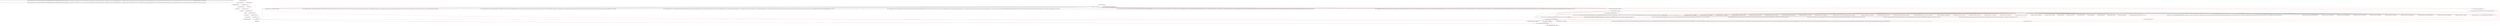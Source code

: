 strict digraph G {
ratio=compress;
"http://pagead2.googlesyndication.com/activeview?id=osdim&avi=BxZDAXnsmVePcO-bHwQG7p4HQBQAAAAAQATgByAECwAIC4AIAyAOZBOAEAaAGFMITAxCAAQ&ti=1&adk=370839839&p=199,1238,449,1538&tos=1052,0,0,0,0&mtos=1052,1052,1052,1052,1052&rs=3&ht=0&tfs=107&tls=1159&fp=correlator%3D2057920655130624%26eid%3D108809021%252C108809030%26iu%3D%252F479%252Fabt.homepage%252Fhomepage_www%252Fbillboard%26oid%3D3%26url%3Dhttp%253A%252F%252Fwww.about.com%252F&afp=%26output%3Djson_html%26impl%3Dfif%26dt%3D1434977365211%26adx%3D1238%26ady%3D199%26ifi%3D1%26flash%3D18.0.0&tmo=2&tme=2&tdl=34&abd=0-0-6&r=u&bs=1840,1076&bos=1855,1176&ps=1840,5725&ss=1920,1200&tt=1054&pt=106&deb=1-1-1-5-6-5&tvt=1053&uc=6" -> "http://pagead2.googlesyndication.com/activeview?id=osdim&avi=BxZDAXnsmVePcO-bHwQG7p4HQBQAAAAAQATgByAECwAIC4AIAyAOZBOAEAaAGFMITAxCAAQ&ti=1&adk=370839839&p=199,1238,449,1538&tos=1052,0,0,0,0&mtos=1052,1052,1052,1052,1052&rs=3&ht=0&tfs=107&tls=1159&fp=correlator%3D2057920655130624%26eid%3D108809021%252C108809030%26iu%3D%252F479%252Fabt.homepage%252Fhomepage_www%252Fbillboard%26oid%3D3%26url%3Dhttp%253A%252F%252Fwww.about.com%252F&afp=%26output%3Djson_html%26impl%3Dfif%26dt%3D1434977365211%26adx%3D1238%26ady%3D199%26ifi%3D1%26flash%3D18.0.0&tmo=2&tme=2&tdl=34&abd=0-0-6&r=u&bs=1840,1076&bos=1855,1176&ps=1840,5725&ss=1920,1200&tt=1054&pt=106&deb=1-1-1-5-6-5&tvt=1053&uc=6";
"http://www.about.com/---11109:end" -> "http://ad.crwdcntrl.net/5/c=5047/pe=y/var=ccauds";
"http://www.about.com/---11109:end" -> "http://c.amazon-adsystem.com/aax2/amzn_ads.js";
"http://www.about.com/---30:11094" -> "http://fj.about.com/css/1.27.1/cache/eNp1UltOAzEMvBBoz0ARFR-FIigH8CZu1iKNV7a3j9sT2O5HkvYnUWbieDwZp9p53MMUrRNUtAeXETdAShi1g54nexzdP6qjkGEFLsVXsob3nEwLxC4j1reCkK-xfjLjpNVrcigRjdAXgMsNMTXyJqNIRlhWExZH8NqF0Z78d6LmhT9SwEdKP82UIXIP8R2OXYJjD1KQfESJcCmHu2woZSvnvRxAdcPgUeomB9B5uY2u6Yx-PcVY-sOOIHY6gOBqdrT5ufbKyzl76NHflfCFIG5Y8bmgBz7gBwSsgsEWKQz2mtnbzPMct7uqtqPRDeFLu51ksZRCQZ7IB7Sm5prsTz61UUWwSdDveCRX5sSB8KSVwgXczv_b2Ir4xoJVftlQrlsu-AXV-lQ9.min.css";
"http://fj.about.com/js/1.27.1/cache/eNrLKtZPSU1LLM0p0c_JTNJPzs_Pzkwt1slCFS4tyczJLMEikZiUX1riHhCCLI7DjNz8lNSivMyqIgDOayt_.min.js" -> "http://www.about.com/---30:11094";
"http://www.about.com/---30:11094" -> "http://f.tqn.com/y/southernfood/1/T/3/8/5/toasted-bread-crumbs-18.jpg";
"http://www.about.com/---30:11094" -> "http://f.tqn.com/y/create/1/U/_/x/S/-/96614702.jpg";
"http://www.about.com/---30:11094" -> "http://f.tqn.com/y/create/1/U/Z/C/T/-/86063923-crop.jpg";
"http://www.about.com/---30:11094" -> "http://f.tqn.com/y/create/1/X/X/C/T/-/175822472-crop.jpg";
"http://www.about.com/---30:11094" -> "http://f.tqn.com/y/create/1/X/c/C/T/-/533766329.jpg";
"http://www.about.com/---30:11094" -> "http://f.tqn.com/y/gardening/1/Y/C/O/1/83107331.jpg";
"http://www.about.com/---30:11094" -> "http://f.tqn.com/y/interiordec/1/Y/L/Y/2/wallpaper-crop-2.jpg";
"http://www.about.com/---30:11094" -> "http://f.tqn.com/y/livingrooms/1/Y/3/3/-/-/Bright-Sofa-and-Pillows.jpg";
"http://www.about.com/---30:11094" -> "http://f.tqn.com/y/culinaryarts/1/Y/d/d/-/-/egg-carton-2500.jpg";
"http://www.about.com/---30:11094" -> "http://f.tqn.com/y/localfoods/1/Y/l/b/-/-/radishes.jpg";
"http://www.about.com/---30:11094" -> "http://f.tqn.com/y/sandwiches/1/Y/7/-/-/-/avocado-and-soft-boiled-grilled-cheese-with-sriracha.png";
"http://www.about.com/---30:11094" -> "http://f.tqn.com/y/altmedicine/1/Y/i/P/126372518.jpg";
"http://www.about.com/---30:11094" -> "http://f.tqn.com/y/menshealth/1/Y/J/6/107232369-1.jpg";
"http://www.about.com/---30:11094" -> "http://f.tqn.com/y/nutrition/1/Y/G/W/118826235.jpg";
"http://www.about.com/---30:11094" -> "http://f.tqn.com/y/teenfashion/1/Y/f/q/-/-/00097099-02-crop.jpg";
"http://www.about.com/---30:11094" -> "http://f.tqn.com/y/beauty/1/Y/m/2/2/braids-2-crop.jpg";
"http://www.about.com/---30:11094" -> "http://f.tqn.com/y/budgetstyle/1/Y/l/R/-/-/Look17-crop2.jpg";
"http://www.about.com/---30:11094" -> "http://f.tqn.com/y/entrepreneurs/1/Y/e/4/siliconvalley40.jpg";
"http://www.about.com/---30:11094" -> "http://f.tqn.com/y/couponing/1/Y/7/x/1/494877825.jpg";
"http://www.about.com/---30:11094" -> "http://f.tqn.com/y/mortgages/1/Y/b/-/-/-/536455551.jpg";
"http://www.about.com/---30:11094" -> "http://f.tqn.com/y/freelancewrite/1/Y/e/2/-/-/concept-of-success-and-ambition-of-a-winner-businessman.jpg";
"http://www.about.com/---30:11094" -> "http://f.tqn.com/y/fictionwriting/1/Y/r/D/7-2-thumbnail.gif";
"http://www.about.com/---30:11094" -> "http://f.tqn.com/y/modeling/1/Y/E/3/-/-/544540387.jpg";
"http://www.about.com/---30:11094" -> "http://f.tqn.com/y/netsecurity/1/Y/H/J/Stalker_PeterDazeley_Getty.jpg";
"http://www.about.com/---30:11094" -> "http://f.tqn.com/y/mobilephotography/1/Y/M/3/-/-/WP_20130824_11_33_24_Pro.jpg";
"http://www.about.com/---30:11094" -> "http://f.tqn.com/y/netforbeginners/1/Y/h/_/493602237.jpg";
"http://www.about.com/---30:11094" -> "http://f.tqn.com/y/forestry/1/Y/f/8/1/148847370.jpg";
"http://www.about.com/---30:11094" -> "http://f.tqn.com/y/create/1/Y/n/B/T/-/475158511-1-.jpg";
"http://www.about.com/---30:11094" -> "http://f.tqn.com/y/teaching/1/Y/U/4/-/-/166346381.jpg";
"http://www.about.com/---30:11094" -> "http://f.tqn.com/y/hotels/1/Y/Z/_/3/image-accueil.jpg";
"http://www.about.com/---30:11094" -> "http://f.tqn.com/y/resorts/1/Y/q/2/-/-/key-west-crop.jpg";
"http://www.about.com/---30:11094" -> "http://f.tqn.com/y/gofrance/1/Y/b/Q/stdid4623.jpg";
"http://c.amazon-adsystem.com/aax2/amzn_ads.js" -> "http://aax.amazon-adsystem.com/e/dtb/bid?src=3222&u=http%3A%2F%2Fwww.about.com%2F&cb=1551668";
"http://www.about.com/---11109:end" -> "http://www.googletagmanager.com/gtm.js?id=GTM-W82XPQ";
"http://www.googletagservices.com/tag/js/gpt.js" -> "http://partner.googleadservices.com/gpt/pubads_impl_58.js";
"http://www.googletagservices.com/tag/js/gpt.js" -> "http://www.googletagservices.com/tag/js/check_359604.js";
"http://www.googletagservices.com/tag/js/gpt.js" -> "http://fj.about.com/js/1.27.1/cache/eNrLKtZPSU1LLM0p0c_JTNJPzs_Pzkwt1slCFS4tyczJLMEikZiUX1riHhCCLI7DjNz8lNSivMyqIgDOayt_.min.js";
"http://www.about.com/---30:11094" -> "http://fj.about.com/image/1.27.1/about.png";
"http://www.about.com/---11109:end" -> "http://fj.about.com/font/1.27.1/DuplicateSlab-Medium-Web.woff";
"http://partner.googleadservices.com/gpt/pubads_impl_58.js" -> "http://fj.about.com/image/1.27.1/footer-about.png";
"http://partner.googleadservices.com/gpt/pubads_impl_58.js" -> "http://pubads.g.doubleclick.net/gampad/ads?gdfp_req=1&correlator=3309193942532096&output=json_html&callback=callbackProxy&impl=fif&eid=108809021%2C108809034&sfv=1-0-2&iu=%2F479%2Fabt.homepage%2Fhomepage_www%2Fbillboard&sz=300x250%7C300x600%7C300x1050&scp=pos%3Datf%26tile%3D0&cust_params=pc%3D1%26site%3Dwww%26chanid%3Dprimedia_www%2520tt19%26w%3D1280%26inf%3D0%26chan%3Dhomepage%26aid%3D%26ugc%3D0%26syn%3Dabout%26t%3D19%26bt%3D%26bts%3D99%252C31%252C99%252C99%252C24%252C99%252C99%26ab%3D99%252C31%252C99%252C99%252C24%252C99%252C99%26dc_ref%3Dhttp%25253A%25252F%25252Fwww.about.com%25252F%26hgt%3D1200&cookie=ID%3D3c8499890e2561f9%3AT%3D1428585310%3AS%3DALNI_MYfIKhMxqIWxTbvvaaiKfrgL8XQLQ&lmt=1434977370&dt=1434977370286&cc=100&frm=20&biw=1840&bih=1076&oid=3&adx=1238&ady=199&adk=370839839&gut=v2&ifi=1&u_tz=-240&u_his=2&u_java=true&u_h=1200&u_w=1920&u_ah=1176&u_aw=1855&u_cd=24&u_nplug=6&u_nmime=8&u_sd=1&flash=18.0.0&url=http%3A%2F%2Fwww.about.com%2F&vrg=58&vrp=58&ga_vid=1994407652.1434977365&ga_sid=1434977370&ga_hid=415469210";
"http://www.googletagmanager.com/gtm.js?id=GTM-W82XPQ" -> "http://www.google-analytics.com/analytics.js";
"http://fj.about.com/js/1.27.1/cache/eNqFUVFOwzAMvRBS78CkCqQNPnYCN_EaFycujgMbp6dTkWhCJX4sy-_5-dmecufxAoWtYxq66b2g3h6mugqDFGuLFlTMGHfJT5RN_gqt8kf4uh0F_BYtByb31vJnBodB2KNuIUqGmoC7YrSGXXQpoK5RsZrGPw6eI4yYt8jIMgC_wMdvNoD-z-gRrDRTIuQ19HRF3xeubGZxdDcprkRMdg6guNt9RlAXqtZZjGkM9shFdzTzXet1NpJULRck4rxsbIrJUxrbcw_XzNTc2oFKyVhbRzxJ7TbhZ2a05fKbtNWPQOwC1n--iMb8DZ729wA.min.js" -> "data:image/png;base64,iVBORw0KGgoAAAANSUhEUgAAAAEAAAABCAYAAAAfFcSJAAAAAXNSR0IArs4c6QAAAARnQU1BAACxjwv8YQUAAAAJcEhZcwAADsQAAA7EAZUrDhsAAAANSURBVBhXYzh8+PB/AAffA0nNPuCLAAAAAElFTkSuQmCC";
"http://fj.about.com/js/1.27.1/cache/eNqFUVFOwzAMvRBS78CkCqQNPnYCN_EaFycujgMbp6dTkWhCJX4sy-_5-dmecufxAoWtYxq66b2g3h6mugqDFGuLFlTMGHfJT5RN_gqt8kf4uh0F_BYtByb31vJnBodB2KNuIUqGmoC7YrSGXXQpoK5RsZrGPw6eI4yYt8jIMgC_wMdvNoD-z-gRrDRTIuQ19HRF3xeubGZxdDcprkRMdg6guNt9RlAXqtZZjGkM9shFdzTzXet1NpJULRck4rxsbIrJUxrbcw_XzNTc2oFKyVhbRzxJ7TbhZ2a05fKbtNWPQOwC1n--iMb8DZ729wA.min.js" -> "data:image/png;base64,iVBORw0KGgoAAAANSUhEUgAAAAEAAAABCAYAAAAfFcSJAAAAAXNSR0IArs4c6QAAAARnQU1BAACxjwv8YQUAAAAJcEhZcwAADsQAAA7EAZUrDhsAAAANSURBVBhXYzh8+PB/AAffA0nNPuCLAAAAAElFTkSuQmCC";
"http://fj.about.com/js/1.27.1/cache/eNqFUVFOwzAMvRBS78CkCqQNPnYCN_EaFycujgMbp6dTkWhCJX4sy-_5-dmecufxAoWtYxq66b2g3h6mugqDFGuLFlTMGHfJT5RN_gqt8kf4uh0F_BYtByb31vJnBodB2KNuIUqGmoC7YrSGXXQpoK5RsZrGPw6eI4yYt8jIMgC_wMdvNoD-z-gRrDRTIuQ19HRF3xeubGZxdDcprkRMdg6guNt9RlAXqtZZjGkM9shFdzTzXet1NpJULRck4rxsbIrJUxrbcw_XzNTc2oFKyVhbRzxJ7TbhZ2a05fKbtNWPQOwC1n--iMb8DZ729wA.min.js" -> "data:image/png;base64,iVBORw0KGgoAAAANSUhEUgAAAAEAAAABCAYAAAAfFcSJAAAAAXNSR0IArs4c6QAAAARnQU1BAACxjwv8YQUAAAAJcEhZcwAADsQAAA7EAZUrDhsAAAANSURBVBhXYzh8+PB/AAffA0nNPuCLAAAAAElFTkSuQmCC";
"http://fj.about.com/js/1.27.1/cache/eNqFUVFOwzAMvRBS78CkCqQNPnYCN_EaFycujgMbp6dTkWhCJX4sy-_5-dmecufxAoWtYxq66b2g3h6mugqDFGuLFlTMGHfJT5RN_gqt8kf4uh0F_BYtByb31vJnBodB2KNuIUqGmoC7YrSGXXQpoK5RsZrGPw6eI4yYt8jIMgC_wMdvNoD-z-gRrDRTIuQ19HRF3xeubGZxdDcprkRMdg6guNt9RlAXqtZZjGkM9shFdzTzXet1NpJULRck4rxsbIrJUxrbcw_XzNTc2oFKyVhbRzxJ7TbhZ2a05fKbtNWPQOwC1n--iMb8DZ729wA.min.js" -> "data:image/png;base64,iVBORw0KGgoAAAANSUhEUgAAAAEAAAABCAYAAAAfFcSJAAAAAXNSR0IArs4c6QAAAARnQU1BAACxjwv8YQUAAAAJcEhZcwAADsQAAA7EAZUrDhsAAAANSURBVBhXYzh8+PB/AAffA0nNPuCLAAAAAElFTkSuQmCC";
"http://fj.about.com/js/1.27.1/cache/eNqFUVFOwzAMvRBS78CkCqQNPnYCN_EaFycujgMbp6dTkWhCJX4sy-_5-dmecufxAoWtYxq66b2g3h6mugqDFGuLFlTMGHfJT5RN_gqt8kf4uh0F_BYtByb31vJnBodB2KNuIUqGmoC7YrSGXXQpoK5RsZrGPw6eI4yYt8jIMgC_wMdvNoD-z-gRrDRTIuQ19HRF3xeubGZxdDcprkRMdg6guNt9RlAXqtZZjGkM9shFdzTzXet1NpJULRck4rxsbIrJUxrbcw_XzNTc2oFKyVhbRzxJ7TbhZ2a05fKbtNWPQOwC1n--iMb8DZ729wA.min.js" -> "data:image/png;base64,iVBORw0KGgoAAAANSUhEUgAAAAEAAAABCAYAAAAfFcSJAAAAAXNSR0IArs4c6QAAAARnQU1BAACxjwv8YQUAAAAJcEhZcwAADsQAAA7EAZUrDhsAAAANSURBVBhXYzh8+PB/AAffA0nNPuCLAAAAAElFTkSuQmCC";
"http://fj.about.com/js/1.27.1/cache/eNqFUVFOwzAMvRBS78CkCqQNPnYCN_EaFycujgMbp6dTkWhCJX4sy-_5-dmecufxAoWtYxq66b2g3h6mugqDFGuLFlTMGHfJT5RN_gqt8kf4uh0F_BYtByb31vJnBodB2KNuIUqGmoC7YrSGXXQpoK5RsZrGPw6eI4yYt8jIMgC_wMdvNoD-z-gRrDRTIuQ19HRF3xeubGZxdDcprkRMdg6guNt9RlAXqtZZjGkM9shFdzTzXet1NpJULRck4rxsbIrJUxrbcw_XzNTc2oFKyVhbRzxJ7TbhZ2a05fKbtNWPQOwC1n--iMb8DZ729wA.min.js" -> "data:image/png;base64,iVBORw0KGgoAAAANSUhEUgAAAAEAAAABCAYAAAAfFcSJAAAAAXNSR0IArs4c6QAAAARnQU1BAACxjwv8YQUAAAAJcEhZcwAADsQAAA7EAZUrDhsAAAANSURBVBhXYzh8+PB/AAffA0nNPuCLAAAAAElFTkSuQmCC";
"http://fj.about.com/js/1.27.1/cache/eNqFUVFOwzAMvRBS78CkCqQNPnYCN_EaFycujgMbp6dTkWhCJX4sy-_5-dmecufxAoWtYxq66b2g3h6mugqDFGuLFlTMGHfJT5RN_gqt8kf4uh0F_BYtByb31vJnBodB2KNuIUqGmoC7YrSGXXQpoK5RsZrGPw6eI4yYt8jIMgC_wMdvNoD-z-gRrDRTIuQ19HRF3xeubGZxdDcprkRMdg6guNt9RlAXqtZZjGkM9shFdzTzXet1NpJULRck4rxsbIrJUxrbcw_XzNTc2oFKyVhbRzxJ7TbhZ2a05fKbtNWPQOwC1n--iMb8DZ729wA.min.js" -> "data:image/png;base64,iVBORw0KGgoAAAANSUhEUgAAAAEAAAABCAYAAAAfFcSJAAAAAXNSR0IArs4c6QAAAARnQU1BAACxjwv8YQUAAAAJcEhZcwAADsQAAA7EAZUrDhsAAAANSURBVBhXYzh8+PB/AAffA0nNPuCLAAAAAElFTkSuQmCC";
"http://fj.about.com/js/1.27.1/cache/eNqFUVFOwzAMvRBS78CkCqQNPnYCN_EaFycujgMbp6dTkWhCJX4sy-_5-dmecufxAoWtYxq66b2g3h6mugqDFGuLFlTMGHfJT5RN_gqt8kf4uh0F_BYtByb31vJnBodB2KNuIUqGmoC7YrSGXXQpoK5RsZrGPw6eI4yYt8jIMgC_wMdvNoD-z-gRrDRTIuQ19HRF3xeubGZxdDcprkRMdg6guNt9RlAXqtZZjGkM9shFdzTzXet1NpJULRck4rxsbIrJUxrbcw_XzNTc2oFKyVhbRzxJ7TbhZ2a05fKbtNWPQOwC1n--iMb8DZ729wA.min.js" -> "data:image/png;base64,iVBORw0KGgoAAAANSUhEUgAAAAEAAAABCAYAAAAfFcSJAAAAAXNSR0IArs4c6QAAAARnQU1BAACxjwv8YQUAAAAJcEhZcwAADsQAAA7EAZUrDhsAAAANSURBVBhXYzh8+PB/AAffA0nNPuCLAAAAAElFTkSuQmCC";
"http://fj.about.com/js/1.27.1/cache/eNqFUVFOwzAMvRBS78CkCqQNPnYCN_EaFycujgMbp6dTkWhCJX4sy-_5-dmecufxAoWtYxq66b2g3h6mugqDFGuLFlTMGHfJT5RN_gqt8kf4uh0F_BYtByb31vJnBodB2KNuIUqGmoC7YrSGXXQpoK5RsZrGPw6eI4yYt8jIMgC_wMdvNoD-z-gRrDRTIuQ19HRF3xeubGZxdDcprkRMdg6guNt9RlAXqtZZjGkM9shFdzTzXet1NpJULRck4rxsbIrJUxrbcw_XzNTc2oFKyVhbRzxJ7TbhZ2a05fKbtNWPQOwC1n--iMb8DZ729wA.min.js" -> "data:image/png;base64,iVBORw0KGgoAAAANSUhEUgAAAAEAAAABCAYAAAAfFcSJAAAAAXNSR0IArs4c6QAAAARnQU1BAACxjwv8YQUAAAAJcEhZcwAADsQAAA7EAZUrDhsAAAANSURBVBhXYzh8+PB/AAffA0nNPuCLAAAAAElFTkSuQmCC";
"http://fj.about.com/js/1.27.1/cache/eNqFUVFOwzAMvRBS78CkCqQNPnYCN_EaFycujgMbp6dTkWhCJX4sy-_5-dmecufxAoWtYxq66b2g3h6mugqDFGuLFlTMGHfJT5RN_gqt8kf4uh0F_BYtByb31vJnBodB2KNuIUqGmoC7YrSGXXQpoK5RsZrGPw6eI4yYt8jIMgC_wMdvNoD-z-gRrDRTIuQ19HRF3xeubGZxdDcprkRMdg6guNt9RlAXqtZZjGkM9shFdzTzXet1NpJULRck4rxsbIrJUxrbcw_XzNTc2oFKyVhbRzxJ7TbhZ2a05fKbtNWPQOwC1n--iMb8DZ729wA.min.js" -> "data:image/png;base64,iVBORw0KGgoAAAANSUhEUgAAAAEAAAABCAYAAAAfFcSJAAAAAXNSR0IArs4c6QAAAARnQU1BAACxjwv8YQUAAAAJcEhZcwAADsQAAA7EAZUrDhsAAAANSURBVBhXYzh8+PB/AAffA0nNPuCLAAAAAElFTkSuQmCC";
"http://fj.about.com/js/1.27.1/cache/eNqFUVFOwzAMvRBS78CkCqQNPnYCN_EaFycujgMbp6dTkWhCJX4sy-_5-dmecufxAoWtYxq66b2g3h6mugqDFGuLFlTMGHfJT5RN_gqt8kf4uh0F_BYtByb31vJnBodB2KNuIUqGmoC7YrSGXXQpoK5RsZrGPw6eI4yYt8jIMgC_wMdvNoD-z-gRrDRTIuQ19HRF3xeubGZxdDcprkRMdg6guNt9RlAXqtZZjGkM9shFdzTzXet1NpJULRck4rxsbIrJUxrbcw_XzNTc2oFKyVhbRzxJ7TbhZ2a05fKbtNWPQOwC1n--iMb8DZ729wA.min.js" -> "data:image/png;base64,iVBORw0KGgoAAAANSUhEUgAAAAEAAAABCAYAAAAfFcSJAAAAAXNSR0IArs4c6QAAAARnQU1BAACxjwv8YQUAAAAJcEhZcwAADsQAAA7EAZUrDhsAAAANSURBVBhXYzh8+PB/AAffA0nNPuCLAAAAAElFTkSuQmCC";
"http://fj.about.com/js/1.27.1/cache/eNqFUVFOwzAMvRBS78CkCqQNPnYCN_EaFycujgMbp6dTkWhCJX4sy-_5-dmecufxAoWtYxq66b2g3h6mugqDFGuLFlTMGHfJT5RN_gqt8kf4uh0F_BYtByb31vJnBodB2KNuIUqGmoC7YrSGXXQpoK5RsZrGPw6eI4yYt8jIMgC_wMdvNoD-z-gRrDRTIuQ19HRF3xeubGZxdDcprkRMdg6guNt9RlAXqtZZjGkM9shFdzTzXet1NpJULRck4rxsbIrJUxrbcw_XzNTc2oFKyVhbRzxJ7TbhZ2a05fKbtNWPQOwC1n--iMb8DZ729wA.min.js" -> "data:image/png;base64,iVBORw0KGgoAAAANSUhEUgAAAAEAAAABCAYAAAAfFcSJAAAAAXNSR0IArs4c6QAAAARnQU1BAACxjwv8YQUAAAAJcEhZcwAADsQAAA7EAZUrDhsAAAANSURBVBhXYzh8+PB/AAffA0nNPuCLAAAAAElFTkSuQmCC";
"http://fj.about.com/js/1.27.1/cache/eNqFUVFOwzAMvRBS78CkCqQNPnYCN_EaFycujgMbp6dTkWhCJX4sy-_5-dmecufxAoWtYxq66b2g3h6mugqDFGuLFlTMGHfJT5RN_gqt8kf4uh0F_BYtByb31vJnBodB2KNuIUqGmoC7YrSGXXQpoK5RsZrGPw6eI4yYt8jIMgC_wMdvNoD-z-gRrDRTIuQ19HRF3xeubGZxdDcprkRMdg6guNt9RlAXqtZZjGkM9shFdzTzXet1NpJULRck4rxsbIrJUxrbcw_XzNTc2oFKyVhbRzxJ7TbhZ2a05fKbtNWPQOwC1n--iMb8DZ729wA.min.js" -> "data:image/png;base64,iVBORw0KGgoAAAANSUhEUgAAAAEAAAABCAYAAAAfFcSJAAAAAXNSR0IArs4c6QAAAARnQU1BAACxjwv8YQUAAAAJcEhZcwAADsQAAA7EAZUrDhsAAAANSURBVBhXYzh8+PB/AAffA0nNPuCLAAAAAElFTkSuQmCC";
"http://fj.about.com/js/1.27.1/cache/eNqFUVFOwzAMvRBS78CkCqQNPnYCN_EaFycujgMbp6dTkWhCJX4sy-_5-dmecufxAoWtYxq66b2g3h6mugqDFGuLFlTMGHfJT5RN_gqt8kf4uh0F_BYtByb31vJnBodB2KNuIUqGmoC7YrSGXXQpoK5RsZrGPw6eI4yYt8jIMgC_wMdvNoD-z-gRrDRTIuQ19HRF3xeubGZxdDcprkRMdg6guNt9RlAXqtZZjGkM9shFdzTzXet1NpJULRck4rxsbIrJUxrbcw_XzNTc2oFKyVhbRzxJ7TbhZ2a05fKbtNWPQOwC1n--iMb8DZ729wA.min.js" -> "data:image/png;base64,iVBORw0KGgoAAAANSUhEUgAAAAEAAAABCAYAAAAfFcSJAAAAAXNSR0IArs4c6QAAAARnQU1BAACxjwv8YQUAAAAJcEhZcwAADsQAAA7EAZUrDhsAAAANSURBVBhXYzh8+PB/AAffA0nNPuCLAAAAAElFTkSuQmCC";
"http://fj.about.com/js/1.27.1/cache/eNqFUVFOwzAMvRBS78CkCqQNPnYCN_EaFycujgMbp6dTkWhCJX4sy-_5-dmecufxAoWtYxq66b2g3h6mugqDFGuLFlTMGHfJT5RN_gqt8kf4uh0F_BYtByb31vJnBodB2KNuIUqGmoC7YrSGXXQpoK5RsZrGPw6eI4yYt8jIMgC_wMdvNoD-z-gRrDRTIuQ19HRF3xeubGZxdDcprkRMdg6guNt9RlAXqtZZjGkM9shFdzTzXet1NpJULRck4rxsbIrJUxrbcw_XzNTc2oFKyVhbRzxJ7TbhZ2a05fKbtNWPQOwC1n--iMb8DZ729wA.min.js" -> "data:image/png;base64,iVBORw0KGgoAAAANSUhEUgAAAAEAAAABCAYAAAAfFcSJAAAAAXNSR0IArs4c6QAAAARnQU1BAACxjwv8YQUAAAAJcEhZcwAADsQAAA7EAZUrDhsAAAANSURBVBhXYzh8+PB/AAffA0nNPuCLAAAAAElFTkSuQmCC";
"http://fj.about.com/js/1.27.1/cache/eNqFUVFOwzAMvRBS78CkCqQNPnYCN_EaFycujgMbp6dTkWhCJX4sy-_5-dmecufxAoWtYxq66b2g3h6mugqDFGuLFlTMGHfJT5RN_gqt8kf4uh0F_BYtByb31vJnBodB2KNuIUqGmoC7YrSGXXQpoK5RsZrGPw6eI4yYt8jIMgC_wMdvNoD-z-gRrDRTIuQ19HRF3xeubGZxdDcprkRMdg6guNt9RlAXqtZZjGkM9shFdzTzXet1NpJULRck4rxsbIrJUxrbcw_XzNTc2oFKyVhbRzxJ7TbhZ2a05fKbtNWPQOwC1n--iMb8DZ729wA.min.js" -> "data:image/png;base64,iVBORw0KGgoAAAANSUhEUgAAAAEAAAABCAYAAAAfFcSJAAAAAXNSR0IArs4c6QAAAARnQU1BAACxjwv8YQUAAAAJcEhZcwAADsQAAA7EAZUrDhsAAAANSURBVBhXYzh8+PB/AAffA0nNPuCLAAAAAElFTkSuQmCC";
"http://fj.about.com/js/1.27.1/cache/eNqFUVFOwzAMvRBS78CkCqQNPnYCN_EaFycujgMbp6dTkWhCJX4sy-_5-dmecufxAoWtYxq66b2g3h6mugqDFGuLFlTMGHfJT5RN_gqt8kf4uh0F_BYtByb31vJnBodB2KNuIUqGmoC7YrSGXXQpoK5RsZrGPw6eI4yYt8jIMgC_wMdvNoD-z-gRrDRTIuQ19HRF3xeubGZxdDcprkRMdg6guNt9RlAXqtZZjGkM9shFdzTzXet1NpJULRck4rxsbIrJUxrbcw_XzNTc2oFKyVhbRzxJ7TbhZ2a05fKbtNWPQOwC1n--iMb8DZ729wA.min.js" -> "data:image/png;base64,iVBORw0KGgoAAAANSUhEUgAAAAEAAAABCAYAAAAfFcSJAAAAAXNSR0IArs4c6QAAAARnQU1BAACxjwv8YQUAAAAJcEhZcwAADsQAAA7EAZUrDhsAAAANSURBVBhXYzh8+PB/AAffA0nNPuCLAAAAAElFTkSuQmCC";
"http://fj.about.com/js/1.27.1/cache/eNqFUVFOwzAMvRBS78CkCqQNPnYCN_EaFycujgMbp6dTkWhCJX4sy-_5-dmecufxAoWtYxq66b2g3h6mugqDFGuLFlTMGHfJT5RN_gqt8kf4uh0F_BYtByb31vJnBodB2KNuIUqGmoC7YrSGXXQpoK5RsZrGPw6eI4yYt8jIMgC_wMdvNoD-z-gRrDRTIuQ19HRF3xeubGZxdDcprkRMdg6guNt9RlAXqtZZjGkM9shFdzTzXet1NpJULRck4rxsbIrJUxrbcw_XzNTc2oFKyVhbRzxJ7TbhZ2a05fKbtNWPQOwC1n--iMb8DZ729wA.min.js" -> "data:image/png;base64,iVBORw0KGgoAAAANSUhEUgAAAAEAAAABCAYAAAAfFcSJAAAAAXNSR0IArs4c6QAAAARnQU1BAACxjwv8YQUAAAAJcEhZcwAADsQAAA7EAZUrDhsAAAANSURBVBhXYzh8+PB/AAffA0nNPuCLAAAAAElFTkSuQmCC";
"http://fj.about.com/js/1.27.1/cache/eNqFUVFOwzAMvRBS78CkCqQNPnYCN_EaFycujgMbp6dTkWhCJX4sy-_5-dmecufxAoWtYxq66b2g3h6mugqDFGuLFlTMGHfJT5RN_gqt8kf4uh0F_BYtByb31vJnBodB2KNuIUqGmoC7YrSGXXQpoK5RsZrGPw6eI4yYt8jIMgC_wMdvNoD-z-gRrDRTIuQ19HRF3xeubGZxdDcprkRMdg6guNt9RlAXqtZZjGkM9shFdzTzXet1NpJULRck4rxsbIrJUxrbcw_XzNTc2oFKyVhbRzxJ7TbhZ2a05fKbtNWPQOwC1n--iMb8DZ729wA.min.js" -> "data:image/png;base64,iVBORw0KGgoAAAANSUhEUgAAAAEAAAABCAYAAAAfFcSJAAAAAXNSR0IArs4c6QAAAARnQU1BAACxjwv8YQUAAAAJcEhZcwAADsQAAA7EAZUrDhsAAAANSURBVBhXYzh8+PB/AAffA0nNPuCLAAAAAElFTkSuQmCC";
"http://fj.about.com/js/1.27.1/cache/eNqFUVFOwzAMvRBS78CkCqQNPnYCN_EaFycujgMbp6dTkWhCJX4sy-_5-dmecufxAoWtYxq66b2g3h6mugqDFGuLFlTMGHfJT5RN_gqt8kf4uh0F_BYtByb31vJnBodB2KNuIUqGmoC7YrSGXXQpoK5RsZrGPw6eI4yYt8jIMgC_wMdvNoD-z-gRrDRTIuQ19HRF3xeubGZxdDcprkRMdg6guNt9RlAXqtZZjGkM9shFdzTzXet1NpJULRck4rxsbIrJUxrbcw_XzNTc2oFKyVhbRzxJ7TbhZ2a05fKbtNWPQOwC1n--iMb8DZ729wA.min.js" -> "data:image/png;base64,iVBORw0KGgoAAAANSUhEUgAAAAEAAAABCAYAAAAfFcSJAAAAAXNSR0IArs4c6QAAAARnQU1BAACxjwv8YQUAAAAJcEhZcwAADsQAAA7EAZUrDhsAAAANSURBVBhXYzh8+PB/AAffA0nNPuCLAAAAAElFTkSuQmCC";
"http://fj.about.com/js/1.27.1/cache/eNqFUVFOwzAMvRBS78CkCqQNPnYCN_EaFycujgMbp6dTkWhCJX4sy-_5-dmecufxAoWtYxq66b2g3h6mugqDFGuLFlTMGHfJT5RN_gqt8kf4uh0F_BYtByb31vJnBodB2KNuIUqGmoC7YrSGXXQpoK5RsZrGPw6eI4yYt8jIMgC_wMdvNoD-z-gRrDRTIuQ19HRF3xeubGZxdDcprkRMdg6guNt9RlAXqtZZjGkM9shFdzTzXet1NpJULRck4rxsbIrJUxrbcw_XzNTc2oFKyVhbRzxJ7TbhZ2a05fKbtNWPQOwC1n--iMb8DZ729wA.min.js" -> "data:image/png;base64,iVBORw0KGgoAAAANSUhEUgAAAAEAAAABCAYAAAAfFcSJAAAAAXNSR0IArs4c6QAAAARnQU1BAACxjwv8YQUAAAAJcEhZcwAADsQAAA7EAZUrDhsAAAANSURBVBhXYzh8+PB/AAffA0nNPuCLAAAAAElFTkSuQmCC";
"http://fj.about.com/js/1.27.1/cache/eNqFUVFOwzAMvRBS78CkCqQNPnYCN_EaFycujgMbp6dTkWhCJX4sy-_5-dmecufxAoWtYxq66b2g3h6mugqDFGuLFlTMGHfJT5RN_gqt8kf4uh0F_BYtByb31vJnBodB2KNuIUqGmoC7YrSGXXQpoK5RsZrGPw6eI4yYt8jIMgC_wMdvNoD-z-gRrDRTIuQ19HRF3xeubGZxdDcprkRMdg6guNt9RlAXqtZZjGkM9shFdzTzXet1NpJULRck4rxsbIrJUxrbcw_XzNTc2oFKyVhbRzxJ7TbhZ2a05fKbtNWPQOwC1n--iMb8DZ729wA.min.js" -> "data:image/png;base64,iVBORw0KGgoAAAANSUhEUgAAAAEAAAABCAYAAAAfFcSJAAAAAXNSR0IArs4c6QAAAARnQU1BAACxjwv8YQUAAAAJcEhZcwAADsQAAA7EAZUrDhsAAAANSURBVBhXYzh8+PB/AAffA0nNPuCLAAAAAElFTkSuQmCC";
"http://fj.about.com/js/1.27.1/cache/eNqFUVFOwzAMvRBS78CkCqQNPnYCN_EaFycujgMbp6dTkWhCJX4sy-_5-dmecufxAoWtYxq66b2g3h6mugqDFGuLFlTMGHfJT5RN_gqt8kf4uh0F_BYtByb31vJnBodB2KNuIUqGmoC7YrSGXXQpoK5RsZrGPw6eI4yYt8jIMgC_wMdvNoD-z-gRrDRTIuQ19HRF3xeubGZxdDcprkRMdg6guNt9RlAXqtZZjGkM9shFdzTzXet1NpJULRck4rxsbIrJUxrbcw_XzNTc2oFKyVhbRzxJ7TbhZ2a05fKbtNWPQOwC1n--iMb8DZ729wA.min.js" -> "data:image/png;base64,iVBORw0KGgoAAAANSUhEUgAAAAEAAAABCAYAAAAfFcSJAAAAAXNSR0IArs4c6QAAAARnQU1BAACxjwv8YQUAAAAJcEhZcwAADsQAAA7EAZUrDhsAAAANSURBVBhXYzh8+PB/AAffA0nNPuCLAAAAAElFTkSuQmCC";
"http://fj.about.com/js/1.27.1/cache/eNqFUVFOwzAMvRBS78CkCqQNPnYCN_EaFycujgMbp6dTkWhCJX4sy-_5-dmecufxAoWtYxq66b2g3h6mugqDFGuLFlTMGHfJT5RN_gqt8kf4uh0F_BYtByb31vJnBodB2KNuIUqGmoC7YrSGXXQpoK5RsZrGPw6eI4yYt8jIMgC_wMdvNoD-z-gRrDRTIuQ19HRF3xeubGZxdDcprkRMdg6guNt9RlAXqtZZjGkM9shFdzTzXet1NpJULRck4rxsbIrJUxrbcw_XzNTc2oFKyVhbRzxJ7TbhZ2a05fKbtNWPQOwC1n--iMb8DZ729wA.min.js" -> "data:image/png;base64,iVBORw0KGgoAAAANSUhEUgAAAAEAAAABCAYAAAAfFcSJAAAAAXNSR0IArs4c6QAAAARnQU1BAACxjwv8YQUAAAAJcEhZcwAADsQAAA7EAZUrDhsAAAANSURBVBhXYzh8+PB/AAffA0nNPuCLAAAAAElFTkSuQmCC";
"http://fj.about.com/js/1.27.1/cache/eNqFUVFOwzAMvRBS78CkCqQNPnYCN_EaFycujgMbp6dTkWhCJX4sy-_5-dmecufxAoWtYxq66b2g3h6mugqDFGuLFlTMGHfJT5RN_gqt8kf4uh0F_BYtByb31vJnBodB2KNuIUqGmoC7YrSGXXQpoK5RsZrGPw6eI4yYt8jIMgC_wMdvNoD-z-gRrDRTIuQ19HRF3xeubGZxdDcprkRMdg6guNt9RlAXqtZZjGkM9shFdzTzXet1NpJULRck4rxsbIrJUxrbcw_XzNTc2oFKyVhbRzxJ7TbhZ2a05fKbtNWPQOwC1n--iMb8DZ729wA.min.js" -> "data:image/png;base64,iVBORw0KGgoAAAANSUhEUgAAAAEAAAABCAYAAAAfFcSJAAAAAXNSR0IArs4c6QAAAARnQU1BAACxjwv8YQUAAAAJcEhZcwAADsQAAA7EAZUrDhsAAAANSURBVBhXYzh8+PB/AAffA0nNPuCLAAAAAElFTkSuQmCC";
"http://fj.about.com/js/1.27.1/cache/eNqFUVFOwzAMvRBS78CkCqQNPnYCN_EaFycujgMbp6dTkWhCJX4sy-_5-dmecufxAoWtYxq66b2g3h6mugqDFGuLFlTMGHfJT5RN_gqt8kf4uh0F_BYtByb31vJnBodB2KNuIUqGmoC7YrSGXXQpoK5RsZrGPw6eI4yYt8jIMgC_wMdvNoD-z-gRrDRTIuQ19HRF3xeubGZxdDcprkRMdg6guNt9RlAXqtZZjGkM9shFdzTzXet1NpJULRck4rxsbIrJUxrbcw_XzNTc2oFKyVhbRzxJ7TbhZ2a05fKbtNWPQOwC1n--iMb8DZ729wA.min.js" -> "data:image/png;base64,iVBORw0KGgoAAAANSUhEUgAAAAEAAAABCAYAAAAfFcSJAAAAAXNSR0IArs4c6QAAAARnQU1BAACxjwv8YQUAAAAJcEhZcwAADsQAAA7EAZUrDhsAAAANSURBVBhXYzh8+PB/AAffA0nNPuCLAAAAAElFTkSuQmCC";
"http://fj.about.com/js/1.27.1/cache/eNqFUVFOwzAMvRBS78CkCqQNPnYCN_EaFycujgMbp6dTkWhCJX4sy-_5-dmecufxAoWtYxq66b2g3h6mugqDFGuLFlTMGHfJT5RN_gqt8kf4uh0F_BYtByb31vJnBodB2KNuIUqGmoC7YrSGXXQpoK5RsZrGPw6eI4yYt8jIMgC_wMdvNoD-z-gRrDRTIuQ19HRF3xeubGZxdDcprkRMdg6guNt9RlAXqtZZjGkM9shFdzTzXet1NpJULRck4rxsbIrJUxrbcw_XzNTc2oFKyVhbRzxJ7TbhZ2a05fKbtNWPQOwC1n--iMb8DZ729wA.min.js" -> "data:image/png;base64,iVBORw0KGgoAAAANSUhEUgAAAAEAAAABCAYAAAAfFcSJAAAAAXNSR0IArs4c6QAAAARnQU1BAACxjwv8YQUAAAAJcEhZcwAADsQAAA7EAZUrDhsAAAANSURBVBhXYzh8+PB/AAffA0nNPuCLAAAAAElFTkSuQmCC";
"http://fj.about.com/js/1.27.1/cache/eNqFUVFOwzAMvRBS78CkCqQNPnYCN_EaFycujgMbp6dTkWhCJX4sy-_5-dmecufxAoWtYxq66b2g3h6mugqDFGuLFlTMGHfJT5RN_gqt8kf4uh0F_BYtByb31vJnBodB2KNuIUqGmoC7YrSGXXQpoK5RsZrGPw6eI4yYt8jIMgC_wMdvNoD-z-gRrDRTIuQ19HRF3xeubGZxdDcprkRMdg6guNt9RlAXqtZZjGkM9shFdzTzXet1NpJULRck4rxsbIrJUxrbcw_XzNTc2oFKyVhbRzxJ7TbhZ2a05fKbtNWPQOwC1n--iMb8DZ729wA.min.js" -> "data:image/png;base64,iVBORw0KGgoAAAANSUhEUgAAAAEAAAABCAYAAAAfFcSJAAAAAXNSR0IArs4c6QAAAARnQU1BAACxjwv8YQUAAAAJcEhZcwAADsQAAA7EAZUrDhsAAAANSURBVBhXYzh8+PB/AAffA0nNPuCLAAAAAElFTkSuQmCC";
"http://fj.about.com/js/1.27.1/cache/eNqFUVFOwzAMvRBS78CkCqQNPnYCN_EaFycujgMbp6dTkWhCJX4sy-_5-dmecufxAoWtYxq66b2g3h6mugqDFGuLFlTMGHfJT5RN_gqt8kf4uh0F_BYtByb31vJnBodB2KNuIUqGmoC7YrSGXXQpoK5RsZrGPw6eI4yYt8jIMgC_wMdvNoD-z-gRrDRTIuQ19HRF3xeubGZxdDcprkRMdg6guNt9RlAXqtZZjGkM9shFdzTzXet1NpJULRck4rxsbIrJUxrbcw_XzNTc2oFKyVhbRzxJ7TbhZ2a05fKbtNWPQOwC1n--iMb8DZ729wA.min.js" -> "data:image/png;base64,iVBORw0KGgoAAAANSUhEUgAAAAEAAAABCAYAAAAfFcSJAAAAAXNSR0IArs4c6QAAAARnQU1BAACxjwv8YQUAAAAJcEhZcwAADsQAAA7EAZUrDhsAAAANSURBVBhXYzh8+PB/AAffA0nNPuCLAAAAAElFTkSuQmCC";
"http://fj.about.com/js/1.27.1/cache/eNqFUVFOwzAMvRBS78CkCqQNPnYCN_EaFycujgMbp6dTkWhCJX4sy-_5-dmecufxAoWtYxq66b2g3h6mugqDFGuLFlTMGHfJT5RN_gqt8kf4uh0F_BYtByb31vJnBodB2KNuIUqGmoC7YrSGXXQpoK5RsZrGPw6eI4yYt8jIMgC_wMdvNoD-z-gRrDRTIuQ19HRF3xeubGZxdDcprkRMdg6guNt9RlAXqtZZjGkM9shFdzTzXet1NpJULRck4rxsbIrJUxrbcw_XzNTc2oFKyVhbRzxJ7TbhZ2a05fKbtNWPQOwC1n--iMb8DZ729wA.min.js" -> "data:image/png;base64,iVBORw0KGgoAAAANSUhEUgAAAAEAAAABCAYAAAAfFcSJAAAAAXNSR0IArs4c6QAAAARnQU1BAACxjwv8YQUAAAAJcEhZcwAADsQAAA7EAZUrDhsAAAANSURBVBhXYzh8+PB/AAffA0nNPuCLAAAAAElFTkSuQmCC";
"http://fj.about.com/js/1.27.1/cache/eNqFUVFOwzAMvRBS78CkCqQNPnYCN_EaFycujgMbp6dTkWhCJX4sy-_5-dmecufxAoWtYxq66b2g3h6mugqDFGuLFlTMGHfJT5RN_gqt8kf4uh0F_BYtByb31vJnBodB2KNuIUqGmoC7YrSGXXQpoK5RsZrGPw6eI4yYt8jIMgC_wMdvNoD-z-gRrDRTIuQ19HRF3xeubGZxdDcprkRMdg6guNt9RlAXqtZZjGkM9shFdzTzXet1NpJULRck4rxsbIrJUxrbcw_XzNTc2oFKyVhbRzxJ7TbhZ2a05fKbtNWPQOwC1n--iMb8DZ729wA.min.js" -> "data:image/png;base64,iVBORw0KGgoAAAANSUhEUgAAAAEAAAABCAYAAAAfFcSJAAAAAXNSR0IArs4c6QAAAARnQU1BAACxjwv8YQUAAAAJcEhZcwAADsQAAA7EAZUrDhsAAAANSURBVBhXYzh8+PB/AAffA0nNPuCLAAAAAElFTkSuQmCC";
"http://fj.about.com/js/1.27.1/cache/eNqFUVFOwzAMvRBS78CkCqQNPnYCN_EaFycujgMbp6dTkWhCJX4sy-_5-dmecufxAoWtYxq66b2g3h6mugqDFGuLFlTMGHfJT5RN_gqt8kf4uh0F_BYtByb31vJnBodB2KNuIUqGmoC7YrSGXXQpoK5RsZrGPw6eI4yYt8jIMgC_wMdvNoD-z-gRrDRTIuQ19HRF3xeubGZxdDcprkRMdg6guNt9RlAXqtZZjGkM9shFdzTzXet1NpJULRck4rxsbIrJUxrbcw_XzNTc2oFKyVhbRzxJ7TbhZ2a05fKbtNWPQOwC1n--iMb8DZ729wA.min.js" -> "data:image/png;base64,iVBORw0KGgoAAAANSUhEUgAAAAEAAAABCAYAAAAfFcSJAAAAAXNSR0IArs4c6QAAAARnQU1BAACxjwv8YQUAAAAJcEhZcwAADsQAAA7EAZUrDhsAAAANSURBVBhXYzh8+PB/AAffA0nNPuCLAAAAAElFTkSuQmCC";
"http://fj.about.com/js/1.27.1/cache/eNqFUVFOwzAMvRBS78CkCqQNPnYCN_EaFycujgMbp6dTkWhCJX4sy-_5-dmecufxAoWtYxq66b2g3h6mugqDFGuLFlTMGHfJT5RN_gqt8kf4uh0F_BYtByb31vJnBodB2KNuIUqGmoC7YrSGXXQpoK5RsZrGPw6eI4yYt8jIMgC_wMdvNoD-z-gRrDRTIuQ19HRF3xeubGZxdDcprkRMdg6guNt9RlAXqtZZjGkM9shFdzTzXet1NpJULRck4rxsbIrJUxrbcw_XzNTc2oFKyVhbRzxJ7TbhZ2a05fKbtNWPQOwC1n--iMb8DZ729wA.min.js" -> "data:image/png;base64,iVBORw0KGgoAAAANSUhEUgAAAAEAAAABCAYAAAAfFcSJAAAAAXNSR0IArs4c6QAAAARnQU1BAACxjwv8YQUAAAAJcEhZcwAADsQAAA7EAZUrDhsAAAANSURBVBhXYzh8+PB/AAffA0nNPuCLAAAAAElFTkSuQmCC";
"http://fj.about.com/js/1.27.1/cache/eNqFUVFOwzAMvRBS78CkCqQNPnYCN_EaFycujgMbp6dTkWhCJX4sy-_5-dmecufxAoWtYxq66b2g3h6mugqDFGuLFlTMGHfJT5RN_gqt8kf4uh0F_BYtByb31vJnBodB2KNuIUqGmoC7YrSGXXQpoK5RsZrGPw6eI4yYt8jIMgC_wMdvNoD-z-gRrDRTIuQ19HRF3xeubGZxdDcprkRMdg6guNt9RlAXqtZZjGkM9shFdzTzXet1NpJULRck4rxsbIrJUxrbcw_XzNTc2oFKyVhbRzxJ7TbhZ2a05fKbtNWPQOwC1n--iMb8DZ729wA.min.js" -> "data:image/png;base64,iVBORw0KGgoAAAANSUhEUgAAAAEAAAABCAYAAAAfFcSJAAAAAXNSR0IArs4c6QAAAARnQU1BAACxjwv8YQUAAAAJcEhZcwAADsQAAA7EAZUrDhsAAAANSURBVBhXYzh8+PB/AAffA0nNPuCLAAAAAElFTkSuQmCC";
"http://www.about.com/---30:11094" -> "http://f.tqn.com/d/g/bw/2.gif";
"http://www.about.com/---30:11094" -> "http://f.tqn.com/d/g/bw/134647.gif";
"http://www.about.com/---30:11094" -> "http://f.tqn.com/d/g/bw/22176.gif";
"http://www.about.com/---30:11094" -> "http://f.tqn.com/d/g/bw/8004.gif";
"http://www.about.com/---30:11094" -> "http://f.tqn.com/d/g/bw/45901.gif";
"http://www.about.com/---30:11094" -> "http://f.tqn.com/d/g/bw/124321.gif";
"http://www.about.com/---30:11094" -> "http://f.tqn.com/d/g/bw/120903.gif";
"http://www.about.com/---30:11094" -> "http://pagead2.googlesyndication.com/simgad/14457257891617110545";
"http://partner.googleadservices.com/gpt/pubads_impl_58.js" -> "http://pagead2.googlesyndication.com/pagead/osd.js";
"http://www.google-analytics.com/analytics.js" -> "http://www.google-analytics.com/plugins/ua/linkid.js";
"http://static.parsely.com/p.js" -> "http://srv-2015-06-22-12.config.parsely.com/config/about.com";
"http://www.about.com/---11109:end" -> "http://www.google-analytics.com/collect?v=1&_v=j34&a=415469210&t=pageview&_s=1&dl=http%3A%2F%2Fwww.about.com%2F&ul=en-us&de=UTF-8&dt=About.com&sd=24-bit&sr=1920x1200&vp=1840x1076&je=1&fl=18.0%20r0&_u=SCCAgAQj~&jid=&cid=1994407652.1434977365&tid=UA-44415114-1&gtm=GTM-W82XPQ&cg1=Homepage&cd1=www&cd2=homepage&cd3=&cd4=19&cd5=ca-aj-about-premium&cd6=primedia_channel_homepage%20tt19%20test%20test99%20test31%20test99%20test99%20test24%20test99%20test99&cd15=&cd26=0&cd27=&cd28=&cd29=&cd30=&cd31=&cm1=0&z=1240243025";
"http://www.about.com/---11109:end" -> "http://www.google-analytics.com/collect?v=1&_v=j34&a=415469210&t=pageview&_s=1&dl=http%3A%2F%2Fwww.about.com%2F&ul=en-us&de=UTF-8&dt=About.com&sd=24-bit&sr=1920x1200&vp=1840x1076&je=1&fl=18.0%20r0&_u=SCCAgAQj~&jid=&cid=1994407652.1434977365&tid=UA-40872762-3&gtm=GTM-W82XPQ&cg1=Homepage&cd1=www&cd2=homepage&cd3=&cd4=19&cd5=ca-aj-about-premium&cd6=primedia_channel_homepage%20tt19%20test%20test99%20test31%20test99%20test99%20test24%20test99%20test99&cd15=&cd26=0&cd27=&cd28=&cd29=&cd30=&cd31=&cm1=0&z=1515448908";
"http://www.about.com/---11109:end" -> "http://www.google-analytics.com/collect?v=1&_v=j34&a=415469210&t=event&ni=1&_s=1&dl=http%3A%2F%2Fwww.about.com%2F&ul=en-us&de=UTF-8&dt=About.com&sd=24-bit&sr=1920x1200&vp=1840x1076&je=1&fl=18.0%20r0&ec=Proctor%20%7C%20enableAmazonA9&ea=31%20%7C%20amazonA9&el=Amazon%20A9%20enabled%20%7C%201&_u=SCCAAAQjI~&jid=&cid=1994407652.1434977365&tid=UA-44415114-1&gtm=GTM-W82XPQ&cg1=Homepage&cd1=www&cd2=homepage&cd3=&cd4=19&cd5=ca-aj-about-premium&cd6=primedia_channel_homepage%20tt19%20test%20test99%20test31%20test99%20test99%20test24%20test99%20test99&cd27=Amazon%20A9%20enabled&cd28=31&cd29=amazonA9&cd30=1&cd31=enableAmazonA9&cm1=0&z=1262643025";
"http://www.about.com/---11109:end" -> "http://www.google-analytics.com/collect?v=1&_v=j34&a=415469210&t=event&ni=1&_s=1&dl=http%3A%2F%2Fwww.about.com%2F&ul=en-us&de=UTF-8&dt=About.com&sd=24-bit&sr=1920x1200&vp=1840x1076&je=1&fl=18.0%20r0&ec=Proctor%20%7C%20enableAmazonA9&ea=31%20%7C%20amazonA9&el=Amazon%20A9%20enabled%20%7C%201&_u=SCCAAAQjI~&jid=&cid=1994407652.1434977365&tid=UA-40872762-3&gtm=GTM-W82XPQ&cg1=Homepage&cd1=www&cd2=homepage&cd3=&cd4=19&cd5=ca-aj-about-premium&cd6=primedia_channel_homepage%20tt19%20test%20test99%20test31%20test99%20test99%20test24%20test99%20test99&cd15=&cd27=Amazon%20A9%20enabled&cd28=31&cd29=amazonA9&cd30=1&cd31=enableAmazonA9&cm1=0&z=2082606145";
"http://www.about.com/---11109:end" -> "http://www.google-analytics.com/collect?v=1&_v=j34&a=415469210&t=event&ni=1&_s=1&dl=http%3A%2F%2Fwww.about.com%2F&ul=en-us&de=UTF-8&dt=About.com&sd=24-bit&sr=1920x1200&vp=1840x1076&je=1&fl=18.0%20r0&ec=Proctor%20%7C%20lock728Test&ea=24%20%7C%20lockToShareBtns&el=in%20test%2C%20lock%20leaderboard%20until%20scrolled%20to%20share%20buttons%20%7C%202&_u=SCCAAAQjI~&jid=&cid=1994407652.1434977365&tid=UA-44415114-1&gtm=GTM-W82XPQ&cg1=Homepage&cd1=www&cd2=homepage&cd3=&cd4=19&cd5=ca-aj-about-premium&cd6=primedia_channel_homepage%20tt19%20test%20test99%20test31%20test99%20test99%20test24%20test99%20test99&cd27=in%20test%2C%20lock%20leaderboard%20until%20scrolled%20to%20share%20buttons&cd28=24&cd29=lockToShareBtns&cd30=2&cd31=lock728Test&cm1=0&z=303774915";
"http://www.about.com/---11109:end" -> "http://www.google-analytics.com/collect?v=1&_v=j34&a=415469210&t=event&ni=1&_s=1&dl=http%3A%2F%2Fwww.about.com%2F&ul=en-us&de=UTF-8&dt=About.com&sd=24-bit&sr=1920x1200&vp=1840x1076&je=1&fl=18.0%20r0&ec=Proctor%20%7C%20lock728Test&ea=24%20%7C%20lockToShareBtns&el=in%20test%2C%20lock%20leaderboard%20until%20scrolled%20to%20share%20buttons%20%7C%202&_u=SCCAAAQjI~&jid=&cid=1994407652.1434977365&tid=UA-40872762-3&gtm=GTM-W82XPQ&cg1=Homepage&cd1=www&cd2=homepage&cd3=&cd4=19&cd5=ca-aj-about-premium&cd6=primedia_channel_homepage%20tt19%20test%20test99%20test31%20test99%20test99%20test24%20test99%20test99&cd15=&cd27=in%20test%2C%20lock%20leaderboard%20until%20scrolled%20to%20share%20buttons&cd28=24&cd29=lockToShareBtns&cd30=2&cd31=lock728Test&cm1=0&z=1577773946";
"http://fj.about.com/js/1.27.1/cache/eNqFUVFOwzAMvRBS78CkCqQNPnYCN_EaFycujgMbp6dTkWhCJX4sy-_5-dmecufxAoWtYxq66b2g3h6mugqDFGuLFlTMGHfJT5RN_gqt8kf4uh0F_BYtByb31vJnBodB2KNuIUqGmoC7YrSGXXQpoK5RsZrGPw6eI4yYt8jIMgC_wMdvNoD-z-gRrDRTIuQ19HRF3xeubGZxdDcprkRMdg6guNt9RlAXqtZZjGkM9shFdzTzXet1NpJULRck4rxsbIrJUxrbcw_XzNTc2oFKyVhbRzxJ7TbhZ2a05fKbtNWPQOwC1n--iMb8DZ729wA.min.js" -> "http://j.about.com/?cr=globalNavbarFeaturedComponent&dirName=money&url=http%3A%2F%2Fwww.about.com%2F%3Fcr%3DglobalNavbarFeaturedComponent%26dirName%3Dmoney&callback=jQuery1110019003810291178524_1434977370341&_=1434977370342";
"http://fj.about.com/js/1.27.1/cache/eNqFUVFOwzAMvRBS78CkCqQNPnYCN_EaFycujgMbp6dTkWhCJX4sy-_5-dmecufxAoWtYxq66b2g3h6mugqDFGuLFlTMGHfJT5RN_gqt8kf4uh0F_BYtByb31vJnBodB2KNuIUqGmoC7YrSGXXQpoK5RsZrGPw6eI4yYt8jIMgC_wMdvNoD-z-gRrDRTIuQ19HRF3xeubGZxdDcprkRMdg6guNt9RlAXqtZZjGkM9shFdzTzXet1NpJULRck4rxsbIrJUxrbcw_XzNTc2oFKyVhbRzxJ7TbhZ2a05fKbtNWPQOwC1n--iMb8DZ729wA.min.js" -> "http://j.about.com/?cr=globalNavbarFeaturedComponent&dirName=homegarden&url=http%3A%2F%2Fwww.about.com%2F%3Fcr%3DglobalNavbarFeaturedComponent%26dirName%3Dhomegarden&callback=jQuery1110019003810291178524_1434977370343&_=1434977370344";
"http://fj.about.com/js/1.27.1/cache/eNqFUVFOwzAMvRBS78CkCqQNPnYCN_EaFycujgMbp6dTkWhCJX4sy-_5-dmecufxAoWtYxq66b2g3h6mugqDFGuLFlTMGHfJT5RN_gqt8kf4uh0F_BYtByb31vJnBodB2KNuIUqGmoC7YrSGXXQpoK5RsZrGPw6eI4yYt8jIMgC_wMdvNoD-z-gRrDRTIuQ19HRF3xeubGZxdDcprkRMdg6guNt9RlAXqtZZjGkM9shFdzTzXet1NpJULRck4rxsbIrJUxrbcw_XzNTc2oFKyVhbRzxJ7TbhZ2a05fKbtNWPQOwC1n--iMb8DZ729wA.min.js" -> "http://j.about.com/?cr=globalNavbarFeaturedComponent&dirName=health&url=http%3A%2F%2Fwww.about.com%2F%3Fcr%3DglobalNavbarFeaturedComponent%26dirName%3Dhealth&callback=jQuery1110019003810291178524_1434977370345&_=1434977370346";
"http://pagead2.googlesyndication.com/activeview?id=osdim&avi=BxZDAXnsmVePcO-bHwQG7p4HQBQAAAAAQATgByAECwAIC4AIAyAOZBOAEAaAGFMITAxCAAQ&ti=1&adk=370839839&p=199,1238,449,1538&tos=1052,0,0,0,0&mtos=1052,1052,1052,1052,1052&rs=3&ht=0&tfs=107&tls=1159&fp=correlator%3D2057920655130624%26eid%3D108809021%252C108809030%26iu%3D%252F479%252Fabt.homepage%252Fhomepage_www%252Fbillboard%26oid%3D3%26url%3Dhttp%253A%252F%252Fwww.about.com%252F&afp=%26output%3Djson_html%26impl%3Dfif%26dt%3D1434977365211%26adx%3D1238%26ady%3D199%26ifi%3D1%26flash%3D18.0.0&tmo=2&tme=2&tdl=34&abd=0-0-6&r=u&bs=1840,1076&bos=1855,1176&ps=1840,5725&ss=1920,1200&tt=1054&pt=106&deb=1-1-1-5-6-5&tvt=1053&uc=6" -> "http://pagead2.googlesyndication.com/activeview?id=osdim&avi=BxZDAXnsmVePcO-bHwQG7p4HQBQAAAAAQATgByAECwAIC4AIAyAOZBOAEAaAGFMITAxCAAQ&ti=1&adk=370839839&p=199,1238,449,1538&tos=1007,0,0,0,0&mtos=1007,1007,1007,1007,1007&rs=3&ht=0&tfs=118&tls=1125&fp=correlator%3D3309193942532096%26eid%3D108809021%252C108809034%26iu%3D%252F479%252Fabt.homepage%252Fhomepage_www%252Fbillboard%26oid%3D3%26url%3Dhttp%253A%252F%252Fwww.about.com%252F&afp=%26output%3Djson_html%26impl%3Dfif%26dt%3D1434977370286%26adx%3D1238%26ady%3D199%26ifi%3D1%26flash%3D18.0.0&tmo=4&tme=4&tdl=17&abd=0-0-5&r=u&bs=1840,1076&bos=1855,1176&ps=1840,5725&ss=1920,1200&tt=1008&pt=117&deb=1-1-1-3-5-6&tvt=1007&uc=5";
"http://fj.about.com/js/1.27.1/cache/eNqFUVFOwzAMvRBS78CkCqQNPnYCN_EaFycujgMbp6dTkWhCJX4sy-_5-dmecufxAoWtYxq66b2g3h6mugqDFGuLFlTMGHfJT5RN_gqt8kf4uh0F_BYtByb31vJnBodB2KNuIUqGmoC7YrSGXXQpoK5RsZrGPw6eI4yYt8jIMgC_wMdvNoD-z-gRrDRTIuQ19HRF3xeubGZxdDcprkRMdg6guNt9RlAXqtZZjGkM9shFdzTzXet1NpJULRck4rxsbIrJUxrbcw_XzNTc2oFKyVhbRzxJ7TbhZ2a05fKbtNWPQOwC1n--iMb8DZ729wA.min.js" -> "http://j.about.com/?cr=globalNavbarFeaturedComponent&dirName=style&url=http%3A%2F%2Fwww.about.com%2F%3Fcr%3DglobalNavbarFeaturedComponent%26dirName%3Dstyle&callback=jQuery1110019003810291178524_1434977370347&_=1434977370348";
"http://fj.about.com/js/1.27.1/cache/eNqFUVFOwzAMvRBS78CkCqQNPnYCN_EaFycujgMbp6dTkWhCJX4sy-_5-dmecufxAoWtYxq66b2g3h6mugqDFGuLFlTMGHfJT5RN_gqt8kf4uh0F_BYtByb31vJnBodB2KNuIUqGmoC7YrSGXXQpoK5RsZrGPw6eI4yYt8jIMgC_wMdvNoD-z-gRrDRTIuQ19HRF3xeubGZxdDcprkRMdg6guNt9RlAXqtZZjGkM9shFdzTzXet1NpJULRck4rxsbIrJUxrbcw_XzNTc2oFKyVhbRzxJ7TbhZ2a05fKbtNWPQOwC1n--iMb8DZ729wA.min.js" -> "http://j.about.com/?cr=globalNavbarFeaturedComponent&dirName=compute&url=http%3A%2F%2Fwww.about.com%2F%3Fcr%3DglobalNavbarFeaturedComponent%26dirName%3Dcompute&callback=jQuery1110019003810291178524_1434977370349&_=1434977370350";
"http://www.about.com/---0:9" -> "http://www.about.com/---10:10"[color=red];
"http://www.about.com/---10:10" -> "http://www.about.com/---11:11"[color=red];
"http://www.about.com/---11:11" -> "http://www.about.com/---12:12"[color=red];
"http://www.about.com/---12:12" -> "http://www.about.com/---13:13"[color=red];
"http://www.about.com/---13:13" -> "http://www.about.com/---14:14"[color=red];
"http://www.about.com/---14:14" -> "http://www.about.com/---15:15"[color=red];
"http://www.about.com/---15:15" -> "http://www.about.com/---16:16"[color=red];
"http://www.about.com/---16:16" -> "http://www.about.com/---17:17"[color=red];
"http://www.about.com/---17:17" -> "http://www.about.com/---18:18"[color=red];
"http://www.about.com/---18:18" -> "http://www.about.com/---19:29"[color=red];
"http://www.about.com/---19:29" -> "http://www.about.com/---30:11094"[color=red];
"http://www.about.com/---30:11094" -> "http://www.about.com/---11095:11108"[color=red];
"http://www.about.com/---11095:11108" -> "http://www.about.com/---11109:end"[color=red];
"http://www.about.com/---0:9" -> "//c.amazon-adsystem.com/"[color=red];
"http://www.about.com/---10:10" -> "//www.googletagservices.com/"[color=red];
"http://www.about.com/---11:11" -> "//ad.crwdcntrl.net/"[color=red];
"http://www.about.com/---12:12" -> "//www.zergnet.com/"[color=red];
"http://www.about.com/---13:13" -> "//fj.about.com/"[color=red];
"http://www.about.com/---14:14" -> "//f.tqn.com/"[color=red];
"http://www.about.com/---15:15" -> "//cdn.optimizely.com/"[color=red];
"http://www.about.com/---16:16" -> "//s.skimresources.com/"[color=red];
"http://www.about.com/---17:17" -> "//pagead2.googlesyndication.com/"[color=red];
"http://www.about.com/---18:18" -> "//static.parsely.com/"[color=red];
"http://fj.about.com/js/1.27.1/cache/eNrLKtZPSU1LLM0p0c_JTNJPzs_Pzkwt1slCFS4tyczJLMEikZiUX1riHhCCLI7DjNz8lNSivMyqIgDOayt_.min.js" -> "http://www.googletagservices.com/tag/js/gpt.js"[color=red];
"http://fj.about.com/js/1.27.1/cache/eNrLKtZPSU1LLM0p0c_JTNJPzs_Pzkwt1slCFS4tyczJLMEikZiUX1riHhCCLI7DjNz8lNSivMyqIgDOayt_.min.js" -> "http://fj.about.com/js/1.27.1/cache/eNqFUVFOwzAMvRBS78CkCqQNPnYCN_EaFycujgMbp6dTkWhCJX4sy-_5-dmecufxAoWtYxq66b2g3h6mugqDFGuLFlTMGHfJT5RN_gqt8kf4uh0F_BYtByb31vJnBodB2KNuIUqGmoC7YrSGXXQpoK5RsZrGPw6eI4yYt8jIMgC_wMdvNoD-z-gRrDRTIuQ19HRF3xeubGZxdDcprkRMdg6guNt9RlAXqtZZjGkM9shFdzTzXet1NpJULRck4rxsbIrJUxrbcw_XzNTc2oFKyVhbRzxJ7TbhZ2a05fKbtNWPQOwC1n--iMb8DZ729wA.min.js"[color=red];
"http://www.about.com/---11109:end" -> "http://fj.about.com/js/1.27.1/cache/eNrLKtZPSU1LLM0p0c_JTNJPzs_Pzkwt1slCFS4tyczJLMEikZiUX1riHhCCLI7DjNz8lNSivMyqIgDOayt_.min.js"[color=red];
"http://www.about.com/---19:29" -> "http://www.googletagservices.com/tag/js/gpt.js"[color=red];
"http://www.googletagservices.com/tag/js/gpt.js" -> "http://fj.about.com/js/1.27.1/cache/eNqFUVFOwzAMvRBS78CkCqQNPnYCN_EaFycujgMbp6dTkWhCJX4sy-_5-dmecufxAoWtYxq66b2g3h6mugqDFGuLFlTMGHfJT5RN_gqt8kf4uh0F_BYtByb31vJnBodB2KNuIUqGmoC7YrSGXXQpoK5RsZrGPw6eI4yYt8jIMgC_wMdvNoD-z-gRrDRTIuQ19HRF3xeubGZxdDcprkRMdg6guNt9RlAXqtZZjGkM9shFdzTzXet1NpJULRck4rxsbIrJUxrbcw_XzNTc2oFKyVhbRzxJ7TbhZ2a05fKbtNWPQOwC1n--iMb8DZ729wA.min.js"[color=red];
"http://www.about.com/---30:11094" -> "http://fj.about.com/js/1.27.1/cache/eNqFUVFOwzAMvRBS78CkCqQNPnYCN_EaFycujgMbp6dTkWhCJX4sy-_5-dmecufxAoWtYxq66b2g3h6mugqDFGuLFlTMGHfJT5RN_gqt8kf4uh0F_BYtByb31vJnBodB2KNuIUqGmoC7YrSGXXQpoK5RsZrGPw6eI4yYt8jIMgC_wMdvNoD-z-gRrDRTIuQ19HRF3xeubGZxdDcprkRMdg6guNt9RlAXqtZZjGkM9shFdzTzXet1NpJULRck4rxsbIrJUxrbcw_XzNTc2oFKyVhbRzxJ7TbhZ2a05fKbtNWPQOwC1n--iMb8DZ729wA.min.js"[color=red];
"http://fj.about.com/js/1.27.1/cache/eNqFUVFOwzAMvRBS78CkCqQNPnYCN_EaFycujgMbp6dTkWhCJX4sy-_5-dmecufxAoWtYxq66b2g3h6mugqDFGuLFlTMGHfJT5RN_gqt8kf4uh0F_BYtByb31vJnBodB2KNuIUqGmoC7YrSGXXQpoK5RsZrGPw6eI4yYt8jIMgC_wMdvNoD-z-gRrDRTIuQ19HRF3xeubGZxdDcprkRMdg6guNt9RlAXqtZZjGkM9shFdzTzXet1NpJULRck4rxsbIrJUxrbcw_XzNTc2oFKyVhbRzxJ7TbhZ2a05fKbtNWPQOwC1n--iMb8DZ729wA.min.js" -> "http://fj.about.com/js/1.27.1/cache/eNrLKtZPSU1LLM0p0c_JTNJPzs_Pzkwt1slCFS4tyczJLMEikZiUX1riHhCCLI7DjNz8lNSivMyqIgDOayt_.min.js"[color=red];
"http://c.amazon-adsystem.com/aax2/amzn_ads.js" -> "http://www.about.com/---19:29"[color=red];
"http://fj.about.com/js/1.27.1/cache/eNrLKtZPSU1LLM0p0c_JTNJPzs_Pzkwt1slCFS4tyczJLMEikZiUX1riHhCCLI7DjNz8lNSivMyqIgDOayt_.min.js" -> "http://www.about.com/---11095:11108"[color=red];
"http://fj.about.com/js/1.27.1/cache/eNrLKtZPSU1LLM0p0c_JTNJPzs_Pzkwt1slCFS4tyczJLMEikZiUX1riHhCCLI7DjNz8lNSivMyqIgDOayt_.min.js" -> "http://fj.about.com/js/1.27.1/cache/eNqFUVFOwzAMvRBS78CkCqQNPnYCN_EaFycujgMbp6dTkWhCJX4sy-_5-dmecufxAoWtYxq66b2g3h6mugqDFGuLFlTMGHfJT5RN_gqt8kf4uh0F_BYtByb31vJnBodB2KNuIUqGmoC7YrSGXXQpoK5RsZrGPw6eI4yYt8jIMgC_wMdvNoD-z-gRrDRTIuQ19HRF3xeubGZxdDcprkRMdg6guNt9RlAXqtZZjGkM9shFdzTzXet1NpJULRck4rxsbIrJUxrbcw_XzNTc2oFKyVhbRzxJ7TbhZ2a05fKbtNWPQOwC1n--iMb8DZ729wA.min.js"[color=red];
"http://fj.about.com/js/1.27.1/cache/eNrLKtZPSU1LLM0p0c_JTNJPzs_Pzkwt1slCFS4tyczJLMEikZiUX1riHhCCLI7DjNz8lNSivMyqIgDOayt_.min.js" -> "http://www.googletagservices.com/tag/js/gpt.js"[color=red];
"http://c.amazon-adsystem.com/aax2/amzn_ads.js" -> "http://www.googletagservices.com/tag/js/gpt.js"[color=red];
"http://ad.crwdcntrl.net/5/c=5047/pe=y/var=ccauds" -> "http://www.googletagservices.com/tag/js/gpt.js"[color=red];
"http://www.googletagservices.com/tag/js/gpt.js" -> "http://www.about.com/---30:11094"[color=red];
"http://www.googletagmanager.com/gtm.js?id=GTM-W82XPQ" -> "http://www.about.com/---30:11094"[color=red];
"http://fj.about.com/js/1.27.1/cache/eNrLKtZPSU1LLM0p0c_JTNJPzs_Pzkwt1slCFS4tyczJLMEikZiUX1riHhCCLI7DjNz8lNSivMyqIgDOayt_.min.js" -> "http://partner.googleadservices.com/gpt/pubads_impl_58.js"[color=red];
"http://partner.googleadservices.com/gpt/pubads_impl_58.js" -> "http://www.about.com/---19:29"[color=red];
"http://fj.about.com/js/1.27.1/cache/eNqFUVFOwzAMvRBS78CkCqQNPnYCN_EaFycujgMbp6dTkWhCJX4sy-_5-dmecufxAoWtYxq66b2g3h6mugqDFGuLFlTMGHfJT5RN_gqt8kf4uh0F_BYtByb31vJnBodB2KNuIUqGmoC7YrSGXXQpoK5RsZrGPw6eI4yYt8jIMgC_wMdvNoD-z-gRrDRTIuQ19HRF3xeubGZxdDcprkRMdg6guNt9RlAXqtZZjGkM9shFdzTzXet1NpJULRck4rxsbIrJUxrbcw_XzNTc2oFKyVhbRzxJ7TbhZ2a05fKbtNWPQOwC1n--iMb8DZ729wA.min.js" -> "http://www.about.com/---30:11094"[color=red];
"http://partner.googleadservices.com/gpt/pubads_impl_58.js" -> "http://www.google-analytics.com/analytics.js"[color=red];
"http://www.google-analytics.com/analytics.js" -> "http://www.about.com/---11109:end"[color=red];
"http://static.parsely.com/p.js" -> "http://www.about.com/---11109:end"[color=red];
"http://www.googletagmanager.com/gtm.js?id=GTM-W82XPQ" -> "http://www.google-analytics.com/plugins/ua/linkid.js"[color=red];
"http://pagead2.googlesyndication.com/pagead/osd.js" -> "http://www.about.com/---11109:end"[color=red];
"http://www.google-analytics.com/analytics.js" -> "http://www.googletagmanager.com/gtm.js?id=GTM-W82XPQ"[color=red];
"http://www.google-analytics.com/analytics.js" -> "http://partner.googleadservices.com/gpt/pubads_impl_58.js"[color=red];
"http://www.googletagservices.com/tag/js/gpt.js" -> "http://fj.about.com/js/1.27.1/cache/eNrLKtZPSU1LLM0p0c_JTNJPzs_Pzkwt1slCFS4tyczJLMEikZiUX1riHhCCLI7DjNz8lNSivMyqIgDOayt_.min.js"[color=red];
"http://www.google-analytics.com/plugins/ua/linkid.js" -> "http://www.google-analytics.com/analytics.js"[color=red];
"http://fj.about.com/js/1.27.1/cache/eNqFUVFOwzAMvRBS78CkCqQNPnYCN_EaFycujgMbp6dTkWhCJX4sy-_5-dmecufxAoWtYxq66b2g3h6mugqDFGuLFlTMGHfJT5RN_gqt8kf4uh0F_BYtByb31vJnBodB2KNuIUqGmoC7YrSGXXQpoK5RsZrGPw6eI4yYt8jIMgC_wMdvNoD-z-gRrDRTIuQ19HRF3xeubGZxdDcprkRMdg6guNt9RlAXqtZZjGkM9shFdzTzXet1NpJULRck4rxsbIrJUxrbcw_XzNTc2oFKyVhbRzxJ7TbhZ2a05fKbtNWPQOwC1n--iMb8DZ729wA.min.js" -> "http://fj.about.com/js/1.27.1/cache/eNrLKtZPSU1LLM0p0c_JTNJPzs_Pzkwt1slCFS4tyczJLMEikZiUX1riHhCCLI7DjNz8lNSivMyqIgDOayt_.min.js"[color=red];
}
